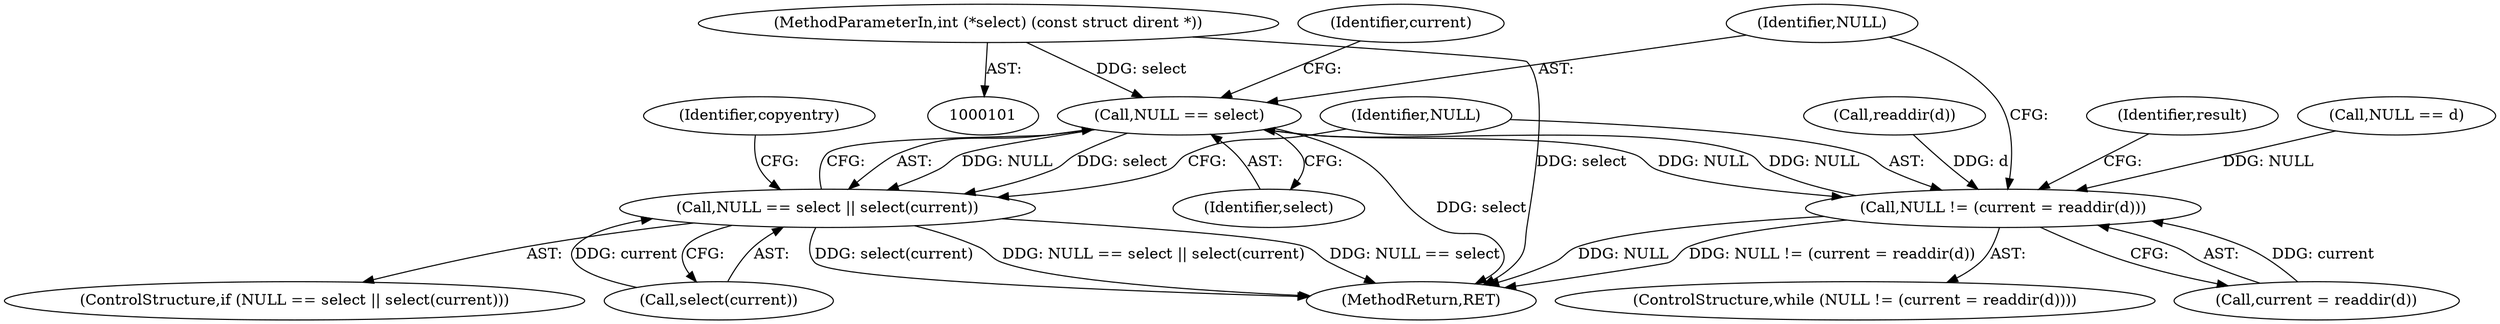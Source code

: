 digraph "0_boa_e139b87835994d007fbd64eead6c1455d7b8cf4e@pointer" {
"1000104" [label="(MethodParameterIn,int (*select) (const struct dirent *))"];
"1000180" [label="(Call,NULL == select)"];
"1000171" [label="(Call,NULL != (current = readdir(d)))"];
"1000179" [label="(Call,NULL == select || select(current))"];
"1000171" [label="(Call,NULL != (current = readdir(d)))"];
"1000232" [label="(MethodReturn,RET)"];
"1000104" [label="(MethodParameterIn,int (*select) (const struct dirent *))"];
"1000175" [label="(Call,readdir(d))"];
"1000188" [label="(Identifier,copyentry)"];
"1000180" [label="(Call,NULL == select)"];
"1000178" [label="(ControlStructure,if (NULL == select || select(current)))"];
"1000179" [label="(Call,NULL == select || select(current))"];
"1000173" [label="(Call,current = readdir(d))"];
"1000170" [label="(ControlStructure,while (NULL != (current = readdir(d))))"];
"1000181" [label="(Identifier,NULL)"];
"1000172" [label="(Identifier,NULL)"];
"1000211" [label="(Identifier,result)"];
"1000183" [label="(Call,select(current))"];
"1000184" [label="(Identifier,current)"];
"1000161" [label="(Call,NULL == d)"];
"1000182" [label="(Identifier,select)"];
"1000104" -> "1000101"  [label="AST: "];
"1000104" -> "1000232"  [label="DDG: select"];
"1000104" -> "1000180"  [label="DDG: select"];
"1000180" -> "1000179"  [label="AST: "];
"1000180" -> "1000182"  [label="CFG: "];
"1000181" -> "1000180"  [label="AST: "];
"1000182" -> "1000180"  [label="AST: "];
"1000184" -> "1000180"  [label="CFG: "];
"1000179" -> "1000180"  [label="CFG: "];
"1000180" -> "1000232"  [label="DDG: select"];
"1000180" -> "1000171"  [label="DDG: NULL"];
"1000180" -> "1000179"  [label="DDG: NULL"];
"1000180" -> "1000179"  [label="DDG: select"];
"1000171" -> "1000180"  [label="DDG: NULL"];
"1000171" -> "1000170"  [label="AST: "];
"1000171" -> "1000173"  [label="CFG: "];
"1000172" -> "1000171"  [label="AST: "];
"1000173" -> "1000171"  [label="AST: "];
"1000181" -> "1000171"  [label="CFG: "];
"1000211" -> "1000171"  [label="CFG: "];
"1000171" -> "1000232"  [label="DDG: NULL"];
"1000171" -> "1000232"  [label="DDG: NULL != (current = readdir(d))"];
"1000161" -> "1000171"  [label="DDG: NULL"];
"1000173" -> "1000171"  [label="DDG: current"];
"1000175" -> "1000171"  [label="DDG: d"];
"1000179" -> "1000178"  [label="AST: "];
"1000179" -> "1000183"  [label="CFG: "];
"1000183" -> "1000179"  [label="AST: "];
"1000172" -> "1000179"  [label="CFG: "];
"1000188" -> "1000179"  [label="CFG: "];
"1000179" -> "1000232"  [label="DDG: NULL == select || select(current)"];
"1000179" -> "1000232"  [label="DDG: NULL == select"];
"1000179" -> "1000232"  [label="DDG: select(current)"];
"1000183" -> "1000179"  [label="DDG: current"];
}
